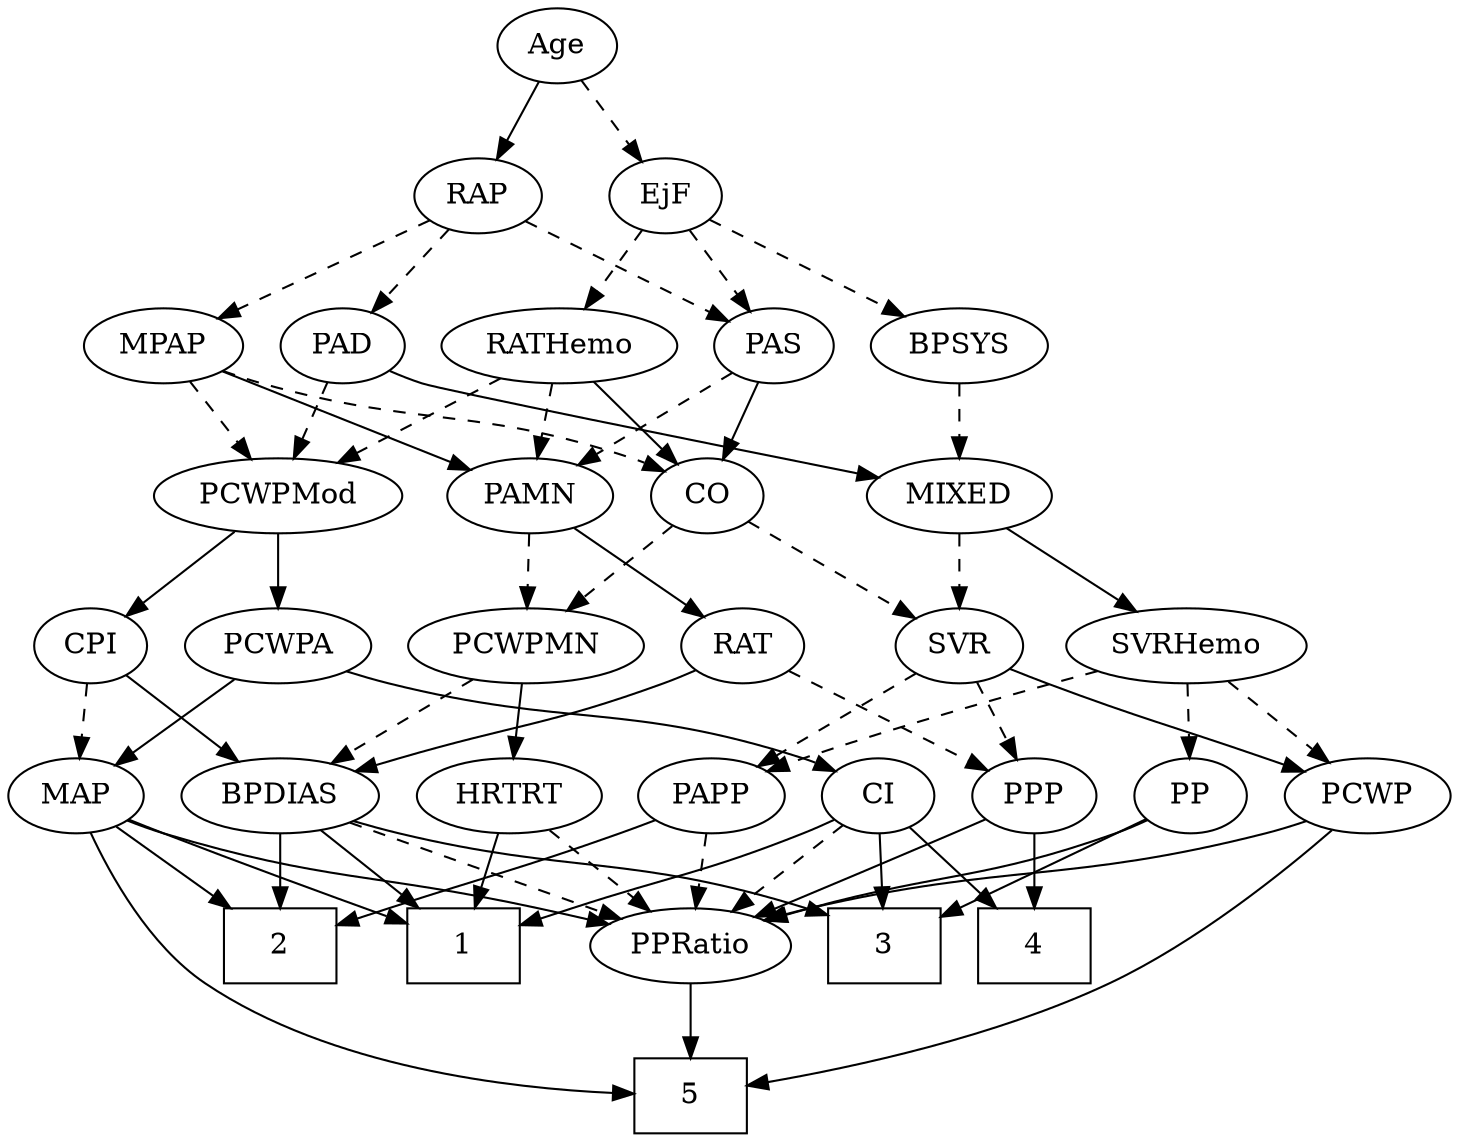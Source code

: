 strict digraph {
	graph [bb="0,0,646.55,540"];
	node [label="\N"];
	1	[height=0.5,
		pos="205.55,90",
		shape=box,
		width=0.75];
	2	[height=0.5,
		pos="121.55,90",
		shape=box,
		width=0.75];
	3	[height=0.5,
		pos="387.55,90",
		shape=box,
		width=0.75];
	4	[height=0.5,
		pos="459.55,90",
		shape=box,
		width=0.75];
	5	[height=0.5,
		pos="302.55,18",
		shape=box,
		width=0.75];
	Age	[height=0.5,
		pos="251.55,522",
		width=0.75];
	EjF	[height=0.5,
		pos="299.55,450",
		width=0.75];
	Age -> EjF	[pos="e,288.7,466.82 262.44,505.12 268.51,496.26 276.21,485.04 283.01,475.12",
		style=dashed];
	RAP	[height=0.5,
		pos="215.55,450",
		width=0.77632];
	Age -> RAP	[pos="e,224.1,467.63 243.2,504.76 238.9,496.4 233.56,486.02 228.72,476.61",
		style=solid];
	BPSYS	[height=0.5,
		pos="429.55,378",
		width=1.0471];
	EjF -> BPSYS	[pos="e,405.4,392 319.86,438.06 340.38,427.02 372.4,409.77 396.57,396.76",
		style=dashed];
	PAS	[height=0.5,
		pos="346.55,378",
		width=0.75];
	EjF -> PAS	[pos="e,335.92,394.82 310.21,433.12 316.1,424.34 323.54,413.26 330.15,403.42",
		style=dashed];
	RATHemo	[height=0.5,
		pos="252.55,378",
		width=1.3721];
	EjF -> RATHemo	[pos="e,263.83,395.8 288.88,433.12 283.16,424.59 275.97,413.89 269.5,404.25",
		style=dashed];
	MPAP	[height=0.5,
		pos="74.547,378",
		width=0.97491];
	RAP -> MPAP	[pos="e,99.012,391.15 194.13,438.37 171.25,427.01 134.68,408.85 108,395.61",
		style=dashed];
	PAD	[height=0.5,
		pos="156.55,378",
		width=0.79437];
	RAP -> PAD	[pos="e,169.32,394.16 202.75,433.81 194.94,424.55 184.8,412.52 176.01,402.09",
		style=dashed];
	RAP -> PAS	[pos="e,325.89,390.04 236.3,437.91 258.06,426.29 292.42,407.93 316.99,394.79",
		style=dashed];
	MIXED	[height=0.5,
		pos="429.55,306",
		width=1.1193];
	SVR	[height=0.5,
		pos="429.55,234",
		width=0.77632];
	MIXED -> SVR	[pos="e,429.55,252.1 429.55,287.7 429.55,279.98 429.55,270.71 429.55,262.11",
		style=dashed];
	SVRHemo	[height=0.5,
		pos="536.55,234",
		width=1.3902];
	MIXED -> SVRHemo	[pos="e,513.56,250.04 451.46,290.67 466.87,280.58 487.73,266.94 504.94,255.68",
		style=solid];
	CO	[height=0.5,
		pos="330.55,306",
		width=0.75];
	MPAP -> CO	[pos="e,309.96,317.76 100.83,366.03 106.6,363.84 112.73,361.71 118.55,360 195.16,337.53 218.8,349.23 294.55,324 296.47,323.36 298.42,322.65 \
300.36,321.88",
		style=dashed];
	PAMN	[height=0.5,
		pos="249.55,306",
		width=1.011];
	MPAP -> PAMN	[pos="e,221.98,318.03 101.51,366.22 131.26,354.31 179.34,335.08 212.6,321.78",
		style=solid];
	PCWPMod	[height=0.5,
		pos="138.55,306",
		width=1.4443];
	MPAP -> PCWPMod	[pos="e,123.49,323.47 88.751,361.46 96.968,352.48 107.48,340.98 116.73,330.87",
		style=dashed];
	BPSYS -> MIXED	[pos="e,429.55,324.1 429.55,359.7 429.55,351.98 429.55,342.71 429.55,334.11",
		style=dashed];
	PAD -> MIXED	[pos="e,396.29,316.36 178.34,366.29 183.56,364 189.18,361.74 194.55,360 268.84,335.91 290.59,342.18 366.55,324 372.91,322.48 379.61,320.78 \
386.17,319.05",
		style=solid];
	PAD -> PCWPMod	[pos="e,142.99,324.28 152.19,360.05 150.19,352.26 147.76,342.82 145.51,334.08",
		style=dashed];
	CO -> SVR	[pos="e,411.5,247.76 348.71,292.16 363.92,281.41 385.84,265.91 403.01,253.76",
		style=dashed];
	PCWPMN	[height=0.5,
		pos="320.55,234",
		width=1.3902];
	CO -> PCWPMN	[pos="e,323.02,252.28 328.13,288.05 327.03,280.35 325.69,271.03 324.46,262.36",
		style=dashed];
	PAS -> CO	[pos="e,334.5,324.28 342.67,360.05 340.89,352.26 338.74,342.82 336.74,334.08",
		style=solid];
	PAS -> PAMN	[pos="e,269.23,321.2 328.76,364.16 314.41,353.81 293.98,339.06 277.46,327.14",
		style=dashed];
	RAT	[height=0.5,
		pos="225.55,234",
		width=0.75827];
	PAMN -> RAT	[pos="e,231.3,251.79 243.74,288.05 241,280.06 237.66,270.33 234.6,261.4",
		style=solid];
	PAMN -> PCWPMN	[pos="e,303.84,251.47 265.3,289.46 274.51,280.39 286.31,268.75 296.64,258.57",
		style=dashed];
	RATHemo -> CO	[pos="e,315.03,320.93 270.25,361.12 281.2,351.28 295.39,338.55 307.26,327.9",
		style=solid];
	RATHemo -> PAMN	[pos="e,250.28,324.1 251.81,359.7 251.48,351.98 251.08,342.71 250.71,334.11",
		style=dashed];
	RATHemo -> PCWPMod	[pos="e,163.08,322.07 228.37,362.15 211.86,352.02 189.77,338.45 171.63,327.31",
		style=dashed];
	CPI	[height=0.5,
		pos="51.547,234",
		width=0.75];
	BPDIAS	[height=0.5,
		pos="121.55,162",
		width=1.1735];
	CPI -> BPDIAS	[pos="e,105.6,178.95 66.051,218.5 75.422,209.13 87.819,196.73 98.519,186.03",
		style=solid];
	MAP	[height=0.5,
		pos="30.547,162",
		width=0.84854];
	CPI -> MAP	[pos="e,35.584,179.79 46.464,216.05 44.065,208.06 41.147,198.33 38.467,189.4",
		style=dashed];
	RAT -> BPDIAS	[pos="e,143.22,177.59 206.95,220.49 191.59,210.14 169.48,195.26 151.6,183.23",
		style=solid];
	PPP	[height=0.5,
		pos="459.55,162",
		width=0.75];
	RAT -> PPP	[pos="e,438.93,173.69 246.54,222.13 251.39,219.89 256.58,217.7 261.55,216 331.33,192.11 353.77,203.89 423.55,180 425.46,179.35 427.41,\
178.62 429.35,177.84",
		style=dashed];
	SVR -> PPP	[pos="e,452.49,179.47 436.66,216.41 440.21,208.13 444.58,197.92 448.55,188.66",
		style=dashed];
	PCWP	[height=0.5,
		pos="539.55,162",
		width=0.97491];
	SVR -> PCWP	[pos="e,518.35,176.49 448.71,220.81 465.58,210.07 490.41,194.27 509.85,181.9",
		style=solid];
	PAPP	[height=0.5,
		pos="310.55,162",
		width=0.88464];
	SVR -> PAPP	[pos="e,331.74,175.46 409.63,221.28 390.76,210.18 362.16,193.36 340.53,180.64",
		style=dashed];
	PCWPMod -> CPI	[pos="e,68.283,248.47 118.81,289.12 106.18,278.96 89.714,265.71 76.231,254.86",
		style=solid];
	PCWPA	[height=0.5,
		pos="138.55,234",
		width=1.1555];
	PCWPMod -> PCWPA	[pos="e,138.55,252.1 138.55,287.7 138.55,279.98 138.55,270.71 138.55,262.11",
		style=solid];
	PCWPA -> MAP	[pos="e,50.452,175.9 116.43,218.67 99.93,207.97 77.24,193.26 59.326,181.65",
		style=solid];
	CI	[height=0.5,
		pos="387.55,162",
		width=0.75];
	PCWPA -> CI	[pos="e,366.93,173.69 169.68,222.06 176.2,219.92 183.07,217.79 189.55,216 260.63,196.31 281.77,203.89 351.55,180 353.46,179.35 355.41,\
178.62 357.35,177.84",
		style=solid];
	PCWPMN -> BPDIAS	[pos="e,153.19,174.13 285.88,220.81 251.68,208.78 199.38,190.38 163,177.58",
		style=dashed];
	HRTRT	[height=0.5,
		pos="221.55,162",
		width=1.1013];
	PCWPMN -> HRTRT	[pos="e,242.11,177.54 298.58,217.46 284.35,207.41 265.67,194.2 250.27,183.31",
		style=solid];
	PP	[height=0.5,
		pos="619.55,162",
		width=0.75];
	SVRHemo -> PP	[pos="e,603.31,176.7 555.38,217.12 567.23,207.12 582.64,194.13 595.38,183.38",
		style=dashed];
	SVRHemo -> PCWP	[pos="e,538.81,180.1 537.29,215.7 537.62,207.98 538.02,198.71 538.39,190.11",
		style=dashed];
	SVRHemo -> PAPP	[pos="e,335.09,173.71 496.8,223.02 459.06,213.21 400.91,197.24 351.55,180 349.28,179.21 346.95,178.35 344.61,177.47",
		style=dashed];
	BPDIAS -> 1	[pos="e,184.89,108.21 140.19,145.46 151.05,136.41 164.97,124.81 177.17,114.64",
		style=solid];
	BPDIAS -> 2	[pos="e,121.55,108.1 121.55,143.7 121.55,135.98 121.55,126.71 121.55,118.11",
		style=solid];
	BPDIAS -> 3	[pos="e,360.31,104.7 152.92,149.87 159.37,147.77 166.14,145.7 172.55,144 247.9,123.94 272.59,132.75 350.54,107.9",
		style=solid];
	PPRatio	[height=0.5,
		pos="302.55,90",
		width=1.1013];
	BPDIAS -> PPRatio	[pos="e,273.35,102.29 151.84,149.28 182.62,137.38 230.4,118.9 263.88,105.95",
		style=dashed];
	MAP -> 1	[pos="e,178.31,101.44 54.615,150.64 59.856,148.42 65.379,146.11 70.547,144 103.66,130.47 141.59,115.63 168.8,105.11",
		style=solid];
	MAP -> 2	[pos="e,99.423,108.02 48.526,147.17 60.736,137.78 77.182,125.13 91.375,114.21",
		style=solid];
	MAP -> 5	[pos="e,275.48,19.223 36.401,144.12 44.322,123.84 60.421,90.259 85.547,72 139.54,32.766 219,22.331 265.29,19.704",
		style=solid];
	MAP -> PPRatio	[pos="e,270.04,100.48 53.951,150.16 59.329,147.92 65.077,145.72 70.547,144 144.64,120.7 166.1,126.43 241.55,108 247.64,106.51 254.06,104.84 \
260.34,103.14",
		style=solid];
	PP -> 3	[pos="e,414.81,104.63 598.93,150.32 593.98,148.02 588.65,145.75 583.55,144 517.58,121.31 494.46,130.79 424.52,107.91",
		style=solid];
	PP -> PPRatio	[pos="e,332.09,102.21 599.01,150.07 594.06,147.78 588.7,145.58 583.55,144 483.79,113.41 452.8,133.2 351.55,108 348.36,107.21 345.08,106.29 \
341.81,105.31",
		style=solid];
	PPP -> 4	[pos="e,459.55,108.1 459.55,143.7 459.55,135.98 459.55,126.71 459.55,118.11",
		style=solid];
	PPP -> PPRatio	[pos="e,330.52,102.99 438.27,150.83 433.44,148.56 428.33,146.18 423.55,144 395.66,131.31 363.93,117.43 339.96,107.06",
		style=solid];
	PPRatio -> 5	[pos="e,302.55,36.104 302.55,71.697 302.55,63.983 302.55,54.712 302.55,46.112",
		style=solid];
	PCWP -> 5	[pos="e,329.71,19.656 535.64,143.93 530.14,123.78 518.15,90.648 495.55,72 450.7,35 382.03,23.725 339.84,20.354",
		style=solid];
	PCWP -> PPRatio	[pos="e,332.47,101.85 512.74,150.04 507.11,147.9 501.17,145.78 495.55,144 432.66,124.07 414.77,126.83 351.55,108 348.44,107.07 345.24,\
106.07 342.03,105.04",
		style=solid];
	CI -> 1	[pos="e,232.58,100.66 366.37,150.6 361.54,148.34 356.4,146.02 351.55,144 341.13,139.66 281.96,118.35 242.22,104.11",
		style=solid];
	CI -> 3	[pos="e,387.55,108.1 387.55,143.7 387.55,135.98 387.55,126.71 387.55,118.11",
		style=solid];
	CI -> 4	[pos="e,441.95,108.11 402.12,146.83 411.47,137.75 423.85,125.71 434.72,115.14",
		style=solid];
	CI -> PPRatio	[pos="e,320.95,106.16 371.16,147.5 359.14,137.61 342.58,123.96 328.73,112.56",
		style=dashed];
	PAPP -> 2	[pos="e,148.88,100.67 286.1,150.34 280.99,148.18 275.61,145.97 270.55,144 265.09,141.87 200.66,119.02 158.33,104.02",
		style=solid];
	PAPP -> PPRatio	[pos="e,304.5,108.1 308.57,143.7 307.69,135.98 306.63,126.71 305.65,118.11",
		style=dashed];
	HRTRT -> 1	[pos="e,209.5,108.28 217.67,144.05 215.89,136.26 213.74,126.82 211.74,118.08",
		style=solid];
	HRTRT -> PPRatio	[pos="e,285.01,106.16 239.12,145.81 250.27,136.18 264.87,123.56 277.25,112.86",
		style=dashed];
}
